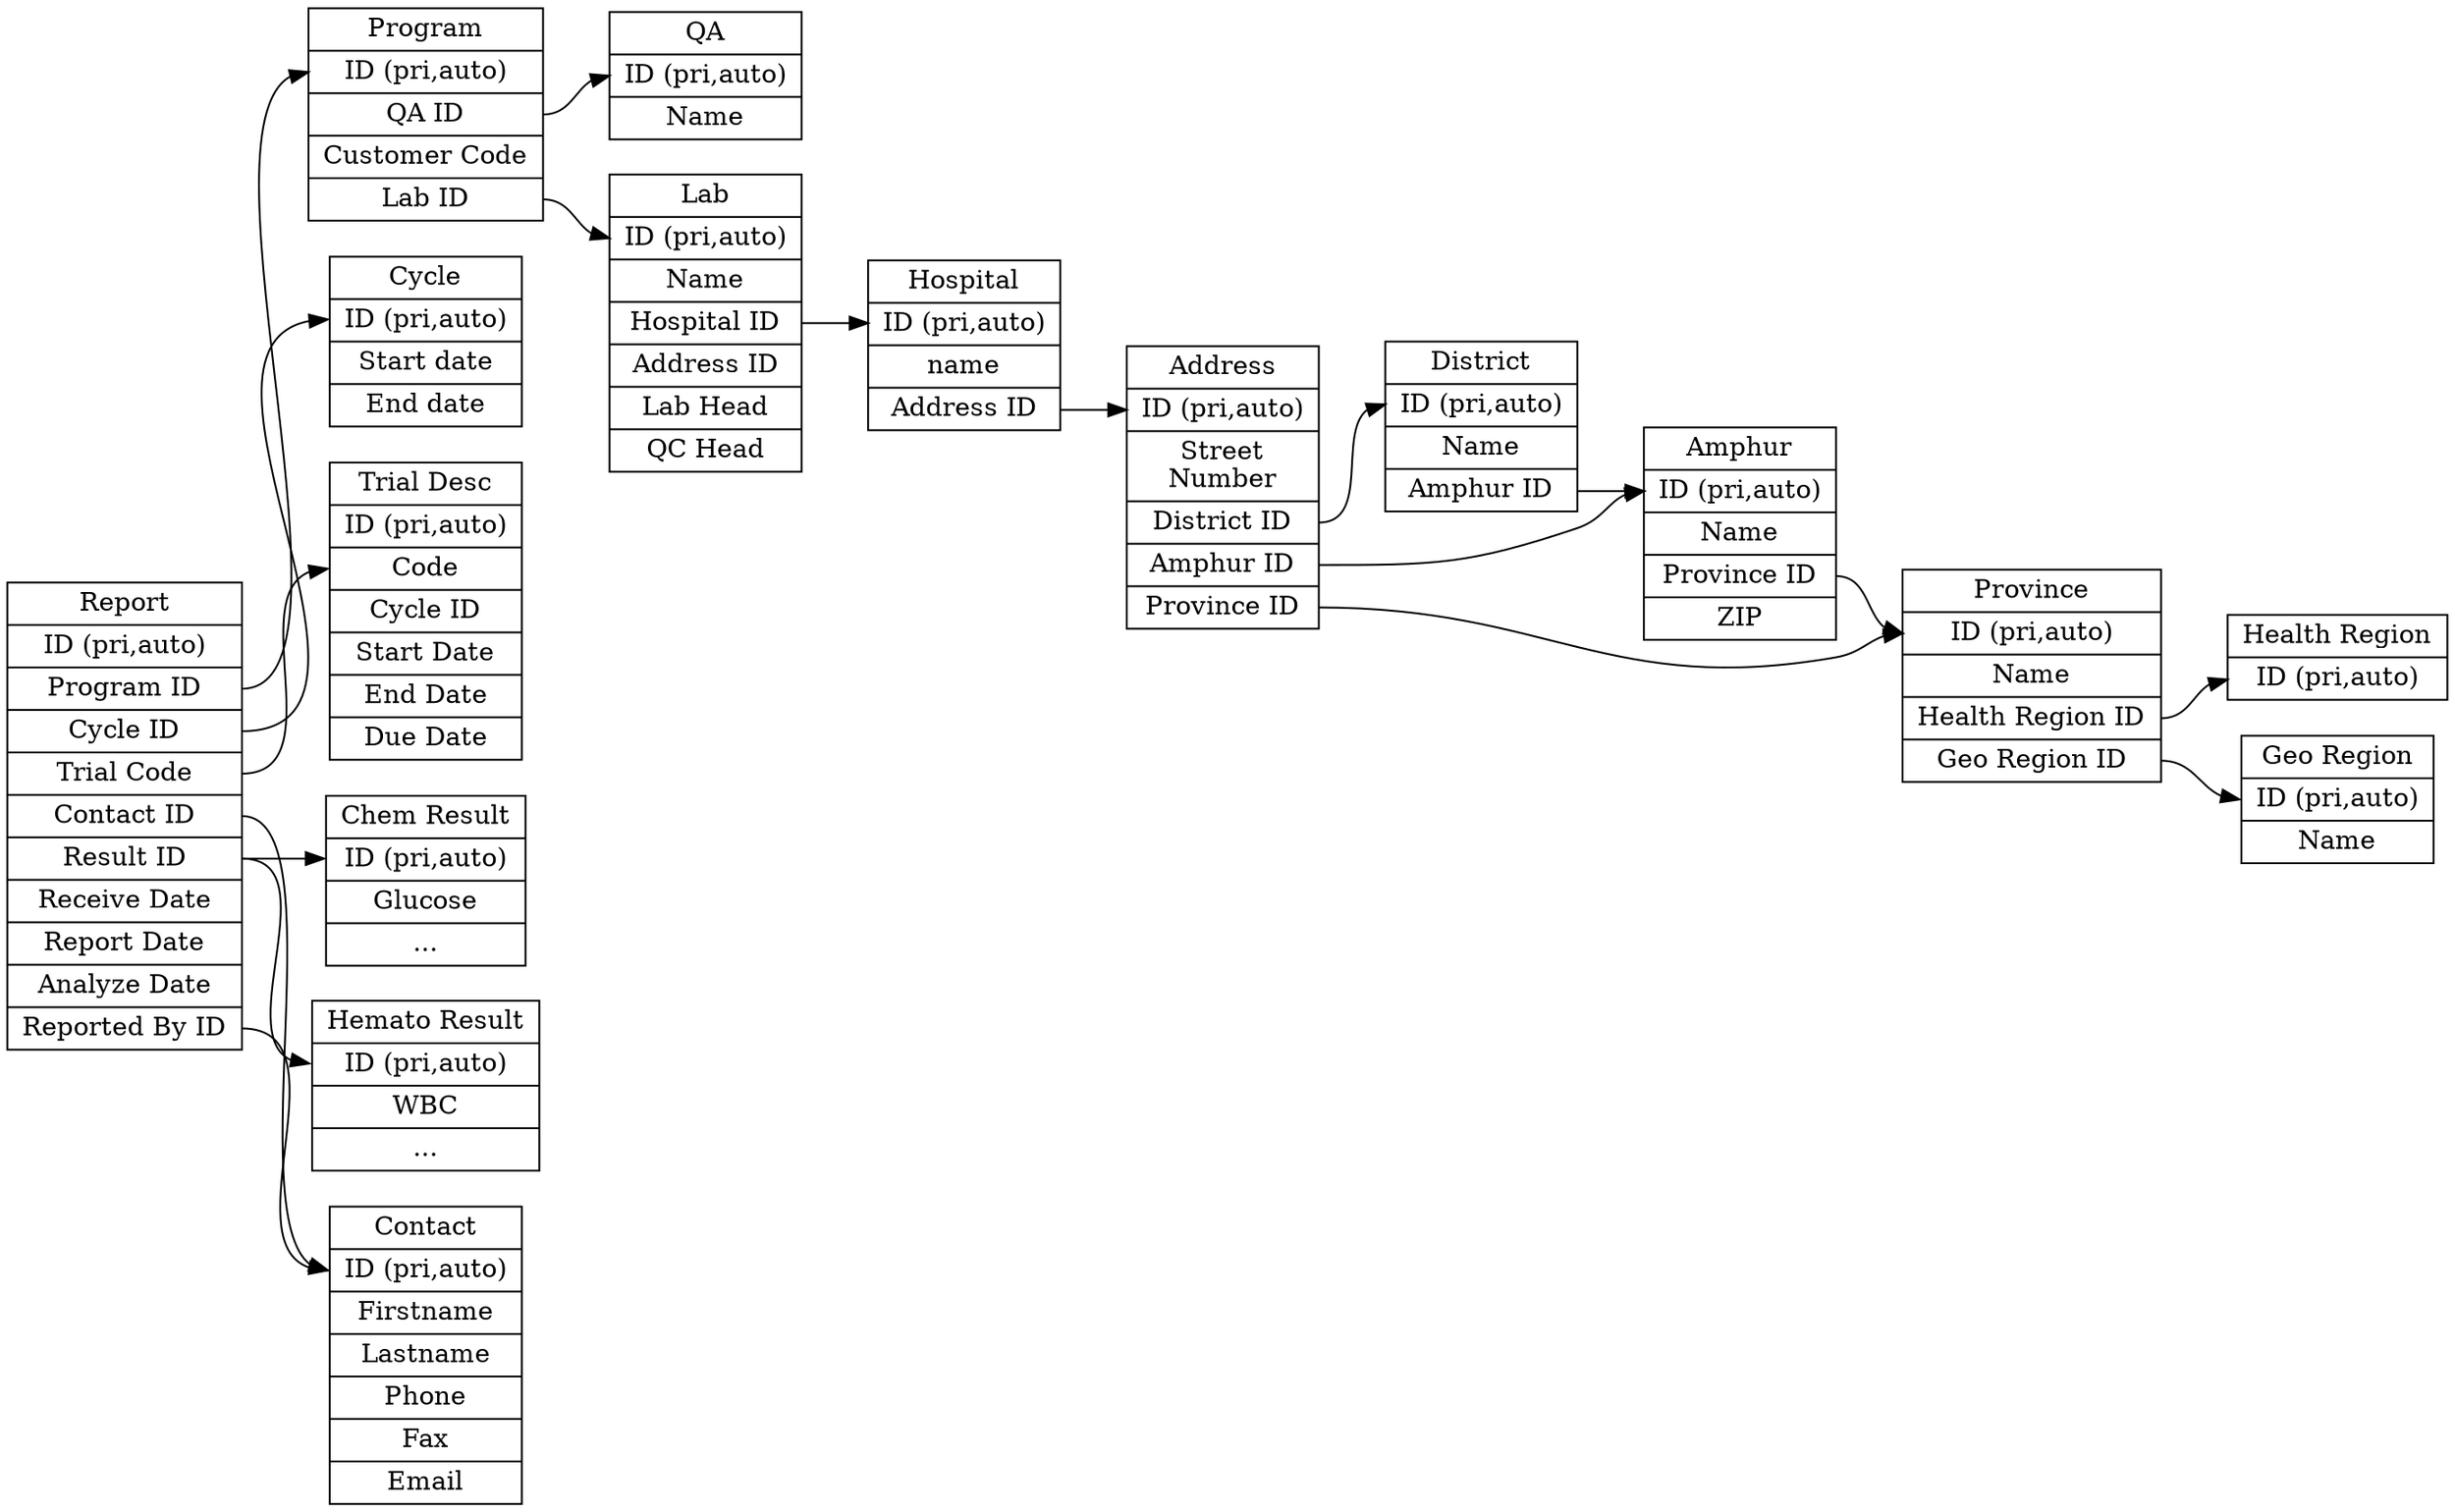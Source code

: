 digraph G {
    graph [rankdir = "LR"];
    "hospital_table" [shape = "record" label = "Hospital|<f1>ID (pri,auto)|name|<f3>Address ID"];
    "address_table" [shape = "record" label="Address|<f1>ID (pri,auto)|Street\nNumber|<f3>District ID|<f4>Amphur ID|<f5>Province ID"];
    "province_table" [shape = "record" label="Province|<f1>ID (pri,auto)|Name|<f3>Health Region ID|<f4>Geo Region ID"];
    "amphur_table" [shape="record" label="Amphur|<f1>ID (pri,auto)|Name|<f3>Province ID|ZIP"];
    "district_table" [shape="record" label="District|<f1>ID (pri,auto)|Name|<f3>Amphur ID"];
    "health_region_table" [shape="record" label="Health Region|<f1>ID (pri,auto)"];
    "geo_region_table" [shape="record" label="Geo Region|<f1>ID (pri,auto)|Name"];

    "lab_table" [shape="record" label="Lab|<f1>ID (pri,auto)|Name|<f3>Hospital ID|Address ID|Lab Head|QC Head"];
    "contact_table" [shape="record" label="Contact|<f1>ID (pri,auto)|Firstname|Lastname|Phone|Fax|Email"];
    "program_table" [shape="record" label="Program|<f1>ID (pri,auto)|<f2>QA ID|<f3>Customer Code|<f4>Lab ID"];

    "cycle_table" [shape="record" label="Cycle|<f1>ID (pri,auto)|Start date|End date"];
    "report_table" [shape="record" label="Report|<f1>ID (pri,auto)|<f2>Program ID|<f3>Cycle ID|<f4>Trial Code|<f5>Contact ID|<f6>Result ID|Receive Date|Report Date|Analyze Date|<f10>Reported By ID"];
    "trial_desc_table" [shape="record" label="Trial Desc|<f1>ID (pri,auto)|<f2>Code|<f3>Cycle ID|Start Date|End Date|Due Date"];
    "qa_table" [shape="record" label="QA|<f1>ID (pri,auto)|Name"]

    "chem_result_table" [shape="record" label="Chem Result|<f1>ID (pri,auto)|Glucose|..."];
    "hemato_result_table" [shape="record" label="Hemato Result|<f1>ID (pri,auto)|WBC|..."];

    "address_table":f3 -> "district_table":f1;
    "address_table":f4 -> "amphur_table":f1;
    "address_table":f5 -> "province_table":f1;

    "hospital_table":f3 -> "address_table":f1;

    "amphur_table":f3 -> "province_table":f1;
    "district_table":f3 -> "amphur_table":f1;

    "province_table":f3 -> "health_region_table":f1;
    "province_table":f4 -> "geo_region_table":f1;

    "report_table":f3 -> "cycle_table":f1
    "report_table":f4 -> "trial_desc_table":f2
    "report_table":f5 -> "contact_table":f1;
    "report_table":f6 -> "chem_result_table":f1;
    "report_table":f6 -> "hemato_result_table":f1;

    "report_table":f2 -> "program_table":f1;
    "report_table":f10 -> "contact_table":f1;
    "program_table":f4 -> "lab_table":f1;
    "program_table":f2 -> "qa_table":f1;
    "lab_table":f3 -> "hospital_table":f1;
}
